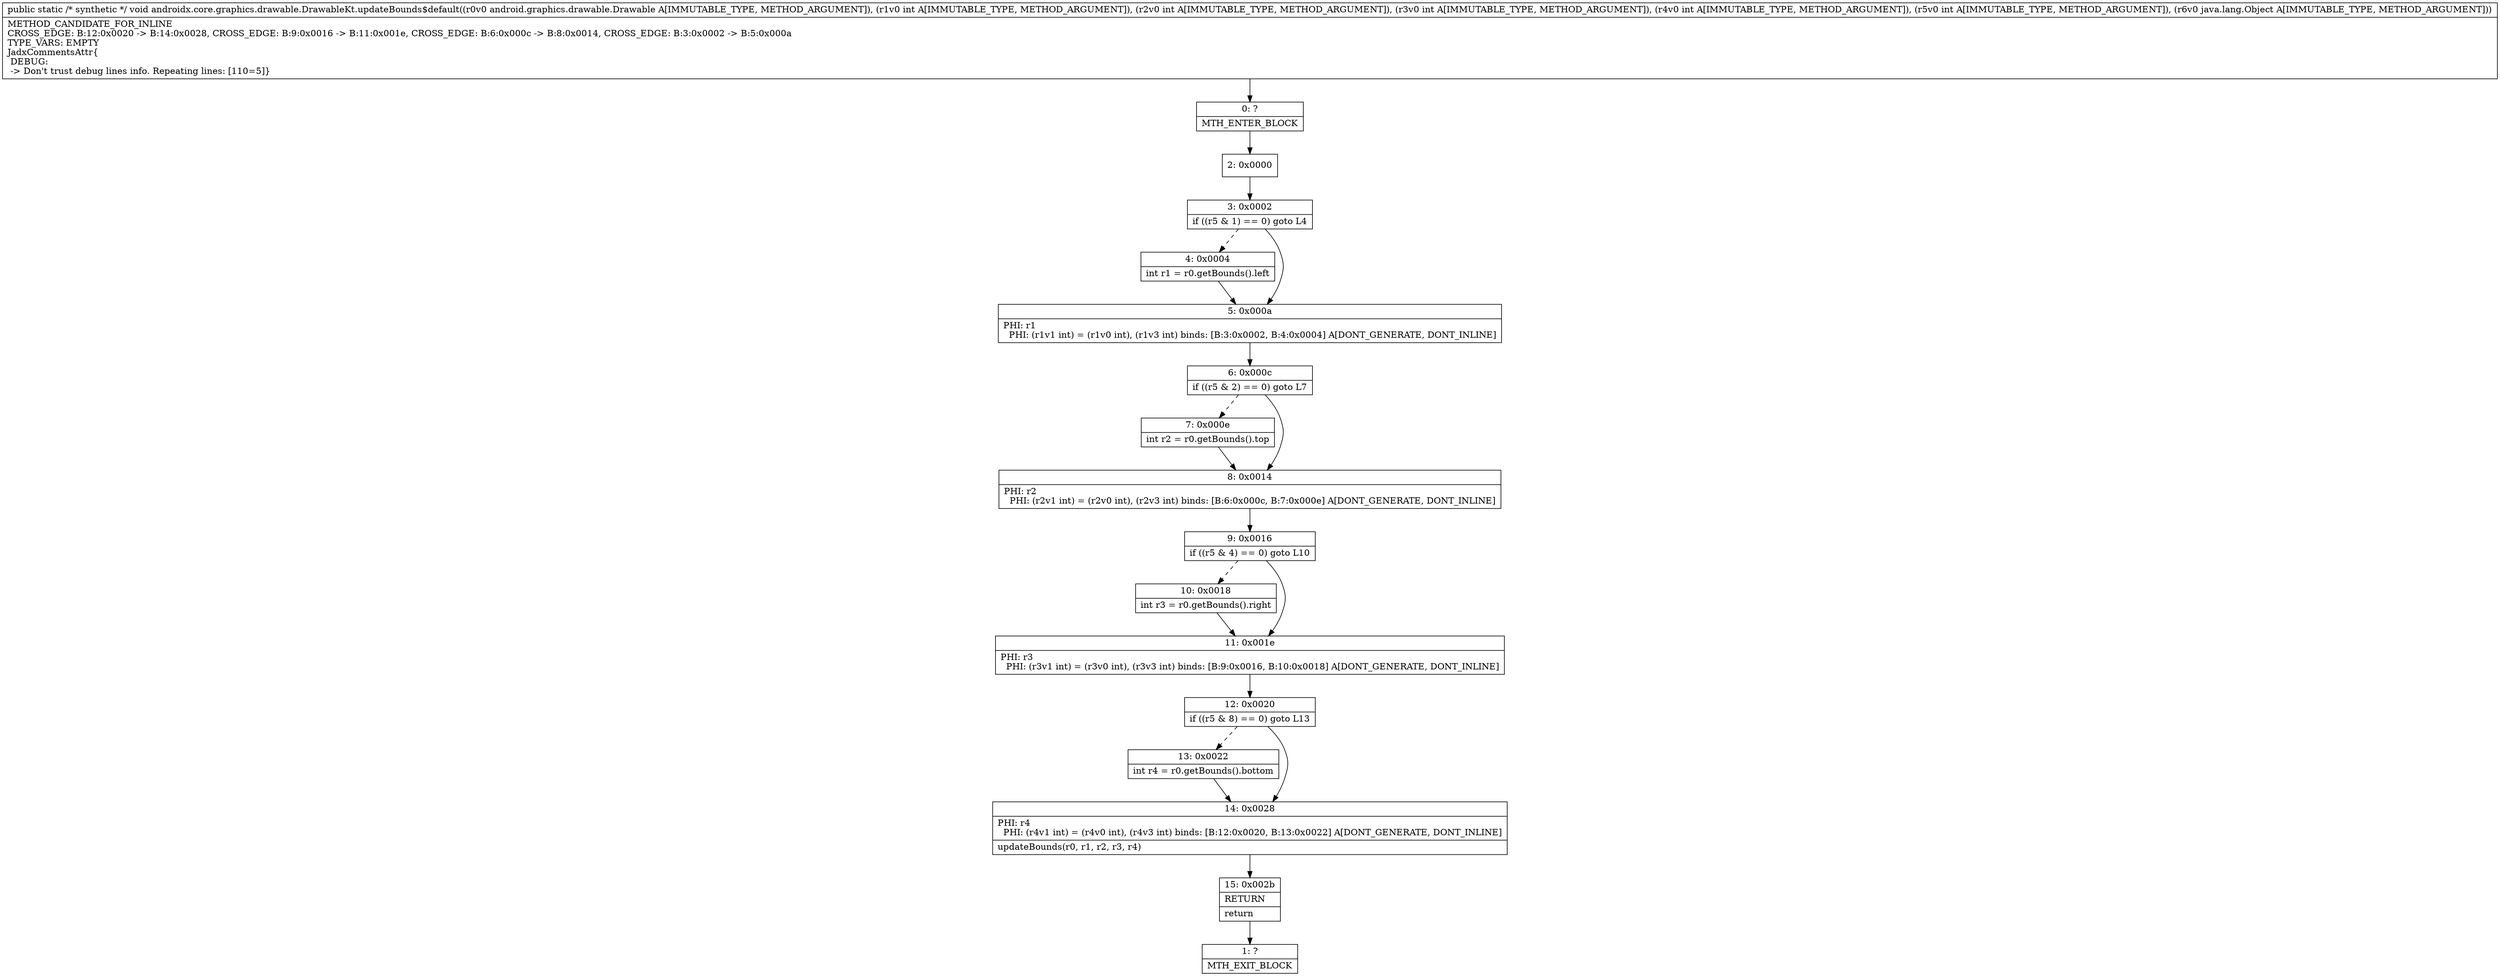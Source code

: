 digraph "CFG forandroidx.core.graphics.drawable.DrawableKt.updateBounds$default(Landroid\/graphics\/drawable\/Drawable;IIIIILjava\/lang\/Object;)V" {
Node_0 [shape=record,label="{0\:\ ?|MTH_ENTER_BLOCK\l}"];
Node_2 [shape=record,label="{2\:\ 0x0000}"];
Node_3 [shape=record,label="{3\:\ 0x0002|if ((r5 & 1) == 0) goto L4\l}"];
Node_4 [shape=record,label="{4\:\ 0x0004|int r1 = r0.getBounds().left\l}"];
Node_5 [shape=record,label="{5\:\ 0x000a|PHI: r1 \l  PHI: (r1v1 int) = (r1v0 int), (r1v3 int) binds: [B:3:0x0002, B:4:0x0004] A[DONT_GENERATE, DONT_INLINE]\l}"];
Node_6 [shape=record,label="{6\:\ 0x000c|if ((r5 & 2) == 0) goto L7\l}"];
Node_7 [shape=record,label="{7\:\ 0x000e|int r2 = r0.getBounds().top\l}"];
Node_8 [shape=record,label="{8\:\ 0x0014|PHI: r2 \l  PHI: (r2v1 int) = (r2v0 int), (r2v3 int) binds: [B:6:0x000c, B:7:0x000e] A[DONT_GENERATE, DONT_INLINE]\l}"];
Node_9 [shape=record,label="{9\:\ 0x0016|if ((r5 & 4) == 0) goto L10\l}"];
Node_10 [shape=record,label="{10\:\ 0x0018|int r3 = r0.getBounds().right\l}"];
Node_11 [shape=record,label="{11\:\ 0x001e|PHI: r3 \l  PHI: (r3v1 int) = (r3v0 int), (r3v3 int) binds: [B:9:0x0016, B:10:0x0018] A[DONT_GENERATE, DONT_INLINE]\l}"];
Node_12 [shape=record,label="{12\:\ 0x0020|if ((r5 & 8) == 0) goto L13\l}"];
Node_13 [shape=record,label="{13\:\ 0x0022|int r4 = r0.getBounds().bottom\l}"];
Node_14 [shape=record,label="{14\:\ 0x0028|PHI: r4 \l  PHI: (r4v1 int) = (r4v0 int), (r4v3 int) binds: [B:12:0x0020, B:13:0x0022] A[DONT_GENERATE, DONT_INLINE]\l|updateBounds(r0, r1, r2, r3, r4)\l}"];
Node_15 [shape=record,label="{15\:\ 0x002b|RETURN\l|return\l}"];
Node_1 [shape=record,label="{1\:\ ?|MTH_EXIT_BLOCK\l}"];
MethodNode[shape=record,label="{public static \/* synthetic *\/ void androidx.core.graphics.drawable.DrawableKt.updateBounds$default((r0v0 android.graphics.drawable.Drawable A[IMMUTABLE_TYPE, METHOD_ARGUMENT]), (r1v0 int A[IMMUTABLE_TYPE, METHOD_ARGUMENT]), (r2v0 int A[IMMUTABLE_TYPE, METHOD_ARGUMENT]), (r3v0 int A[IMMUTABLE_TYPE, METHOD_ARGUMENT]), (r4v0 int A[IMMUTABLE_TYPE, METHOD_ARGUMENT]), (r5v0 int A[IMMUTABLE_TYPE, METHOD_ARGUMENT]), (r6v0 java.lang.Object A[IMMUTABLE_TYPE, METHOD_ARGUMENT]))  | METHOD_CANDIDATE_FOR_INLINE\lCROSS_EDGE: B:12:0x0020 \-\> B:14:0x0028, CROSS_EDGE: B:9:0x0016 \-\> B:11:0x001e, CROSS_EDGE: B:6:0x000c \-\> B:8:0x0014, CROSS_EDGE: B:3:0x0002 \-\> B:5:0x000a\lTYPE_VARS: EMPTY\lJadxCommentsAttr\{\l DEBUG: \l \-\> Don't trust debug lines info. Repeating lines: [110=5]\}\l}"];
MethodNode -> Node_0;Node_0 -> Node_2;
Node_2 -> Node_3;
Node_3 -> Node_4[style=dashed];
Node_3 -> Node_5;
Node_4 -> Node_5;
Node_5 -> Node_6;
Node_6 -> Node_7[style=dashed];
Node_6 -> Node_8;
Node_7 -> Node_8;
Node_8 -> Node_9;
Node_9 -> Node_10[style=dashed];
Node_9 -> Node_11;
Node_10 -> Node_11;
Node_11 -> Node_12;
Node_12 -> Node_13[style=dashed];
Node_12 -> Node_14;
Node_13 -> Node_14;
Node_14 -> Node_15;
Node_15 -> Node_1;
}

